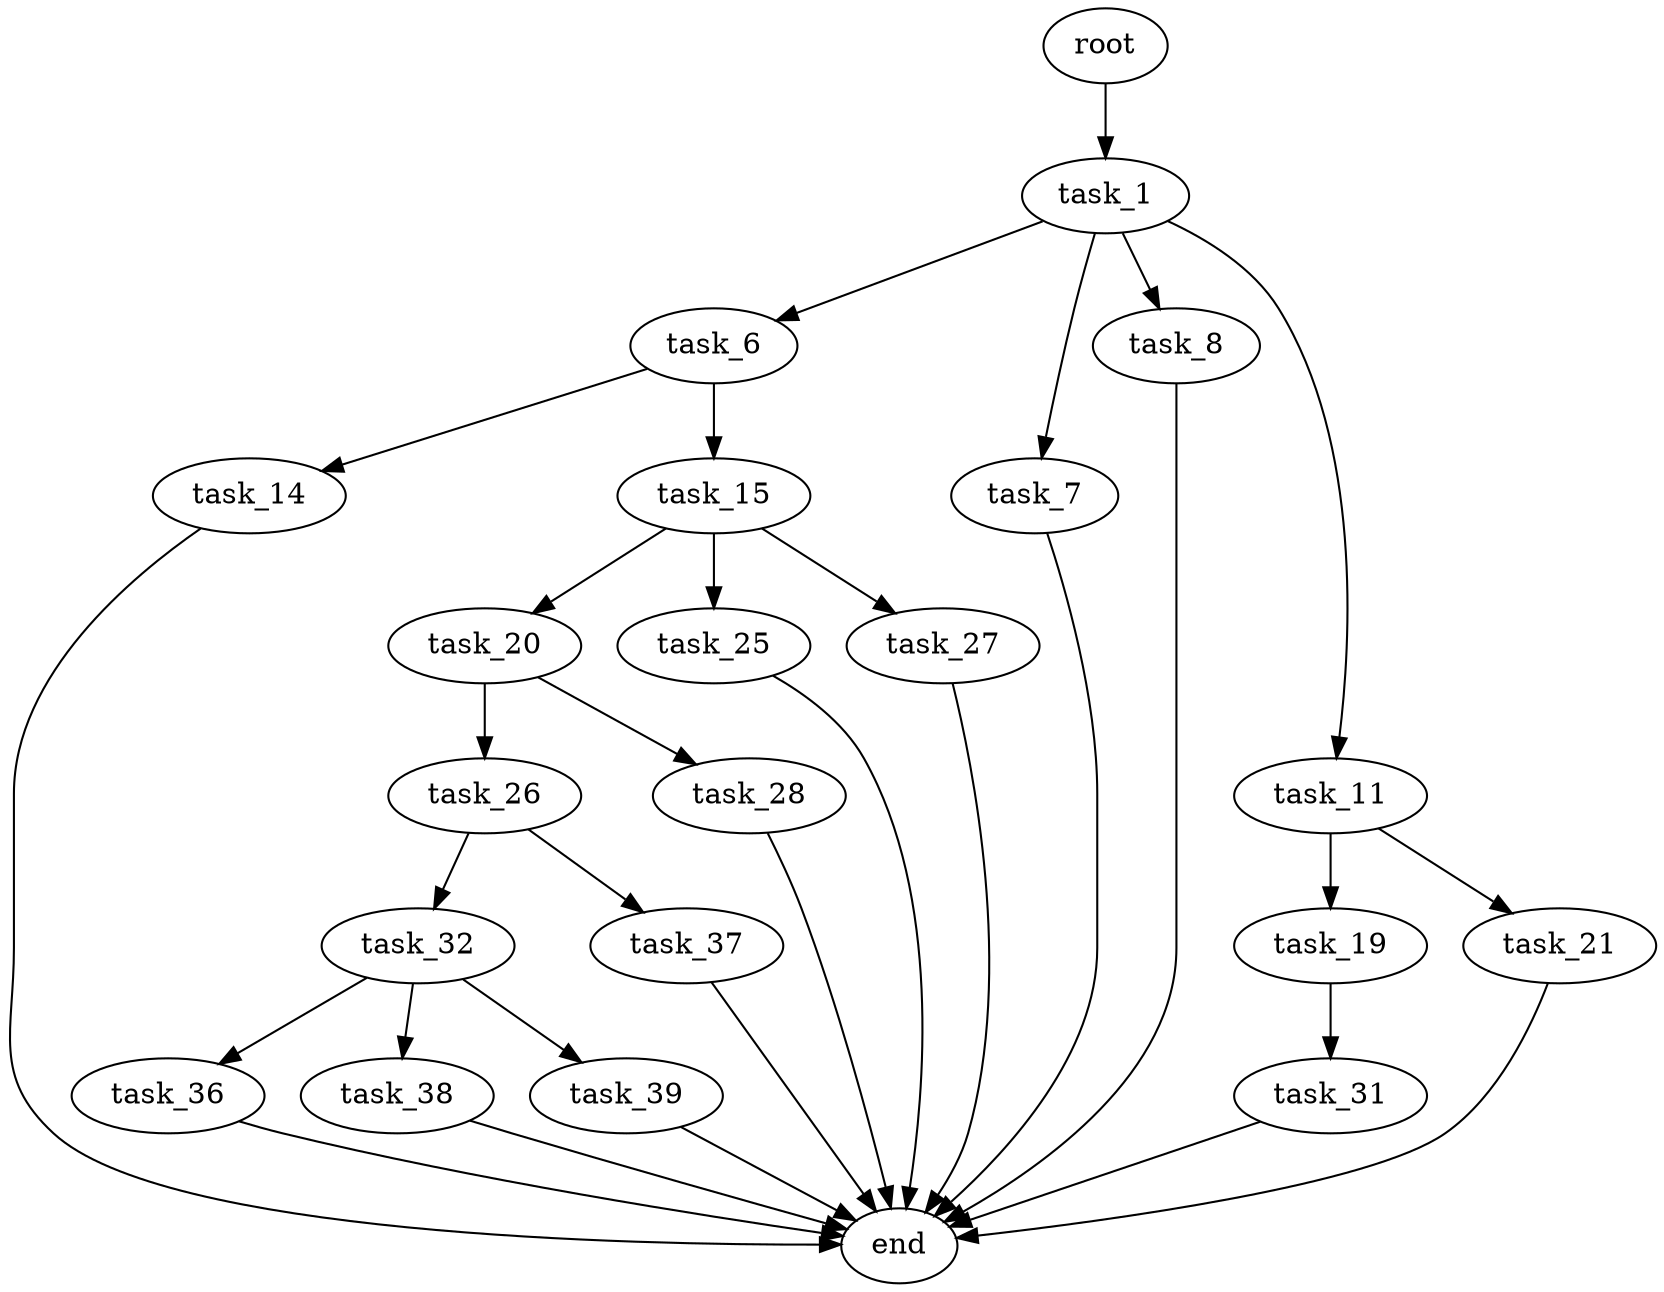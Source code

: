 digraph G {
  root [size="0.000000"];
  task_1 [size="4784917023.000000"];
  task_6 [size="68719476736.000000"];
  task_7 [size="1001509978.000000"];
  task_8 [size="9498418765.000000"];
  task_11 [size="32221667513.000000"];
  task_14 [size="75355115243.000000"];
  task_15 [size="804718484661.000000"];
  task_19 [size="41355514208.000000"];
  task_20 [size="1073741824000.000000"];
  task_21 [size="231928233984.000000"];
  task_25 [size="88558811646.000000"];
  task_26 [size="422842636827.000000"];
  task_27 [size="18225095032.000000"];
  task_28 [size="1270145754899.000000"];
  task_31 [size="1073741824000.000000"];
  task_32 [size="231928233984.000000"];
  task_36 [size="231928233984.000000"];
  task_37 [size="3567698305.000000"];
  task_38 [size="134217728000.000000"];
  task_39 [size="28991029248.000000"];
  end [size="0.000000"];

  root -> task_1 [size="1.000000"];
  task_1 -> task_6 [size="536870912.000000"];
  task_1 -> task_7 [size="536870912.000000"];
  task_1 -> task_8 [size="536870912.000000"];
  task_1 -> task_11 [size="536870912.000000"];
  task_6 -> task_14 [size="134217728.000000"];
  task_6 -> task_15 [size="134217728.000000"];
  task_7 -> end [size="1.000000"];
  task_8 -> end [size="1.000000"];
  task_11 -> task_19 [size="75497472.000000"];
  task_11 -> task_21 [size="75497472.000000"];
  task_14 -> end [size="1.000000"];
  task_15 -> task_20 [size="536870912.000000"];
  task_15 -> task_25 [size="536870912.000000"];
  task_15 -> task_27 [size="536870912.000000"];
  task_19 -> task_31 [size="33554432.000000"];
  task_20 -> task_26 [size="838860800.000000"];
  task_20 -> task_28 [size="838860800.000000"];
  task_21 -> end [size="1.000000"];
  task_25 -> end [size="1.000000"];
  task_26 -> task_32 [size="679477248.000000"];
  task_26 -> task_37 [size="679477248.000000"];
  task_27 -> end [size="1.000000"];
  task_28 -> end [size="1.000000"];
  task_31 -> end [size="1.000000"];
  task_32 -> task_36 [size="301989888.000000"];
  task_32 -> task_38 [size="301989888.000000"];
  task_32 -> task_39 [size="301989888.000000"];
  task_36 -> end [size="1.000000"];
  task_37 -> end [size="1.000000"];
  task_38 -> end [size="1.000000"];
  task_39 -> end [size="1.000000"];
}
